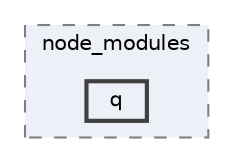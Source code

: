 digraph "pkiclassroomrescheduler/src/main/frontend/node_modules/q"
{
 // LATEX_PDF_SIZE
  bgcolor="transparent";
  edge [fontname=Helvetica,fontsize=10,labelfontname=Helvetica,labelfontsize=10];
  node [fontname=Helvetica,fontsize=10,shape=box,height=0.2,width=0.4];
  compound=true
  subgraph clusterdir_72953eda66ccb3a2722c28e1c3e6c23b {
    graph [ bgcolor="#edf0f7", pencolor="grey50", label="node_modules", fontname=Helvetica,fontsize=10 style="filled,dashed", URL="dir_72953eda66ccb3a2722c28e1c3e6c23b.html",tooltip=""]
  dir_b377e1552c4f5cebff4bcfc9b2347fda [label="q", fillcolor="#edf0f7", color="grey25", style="filled,bold", URL="dir_b377e1552c4f5cebff4bcfc9b2347fda.html",tooltip=""];
  }
}
